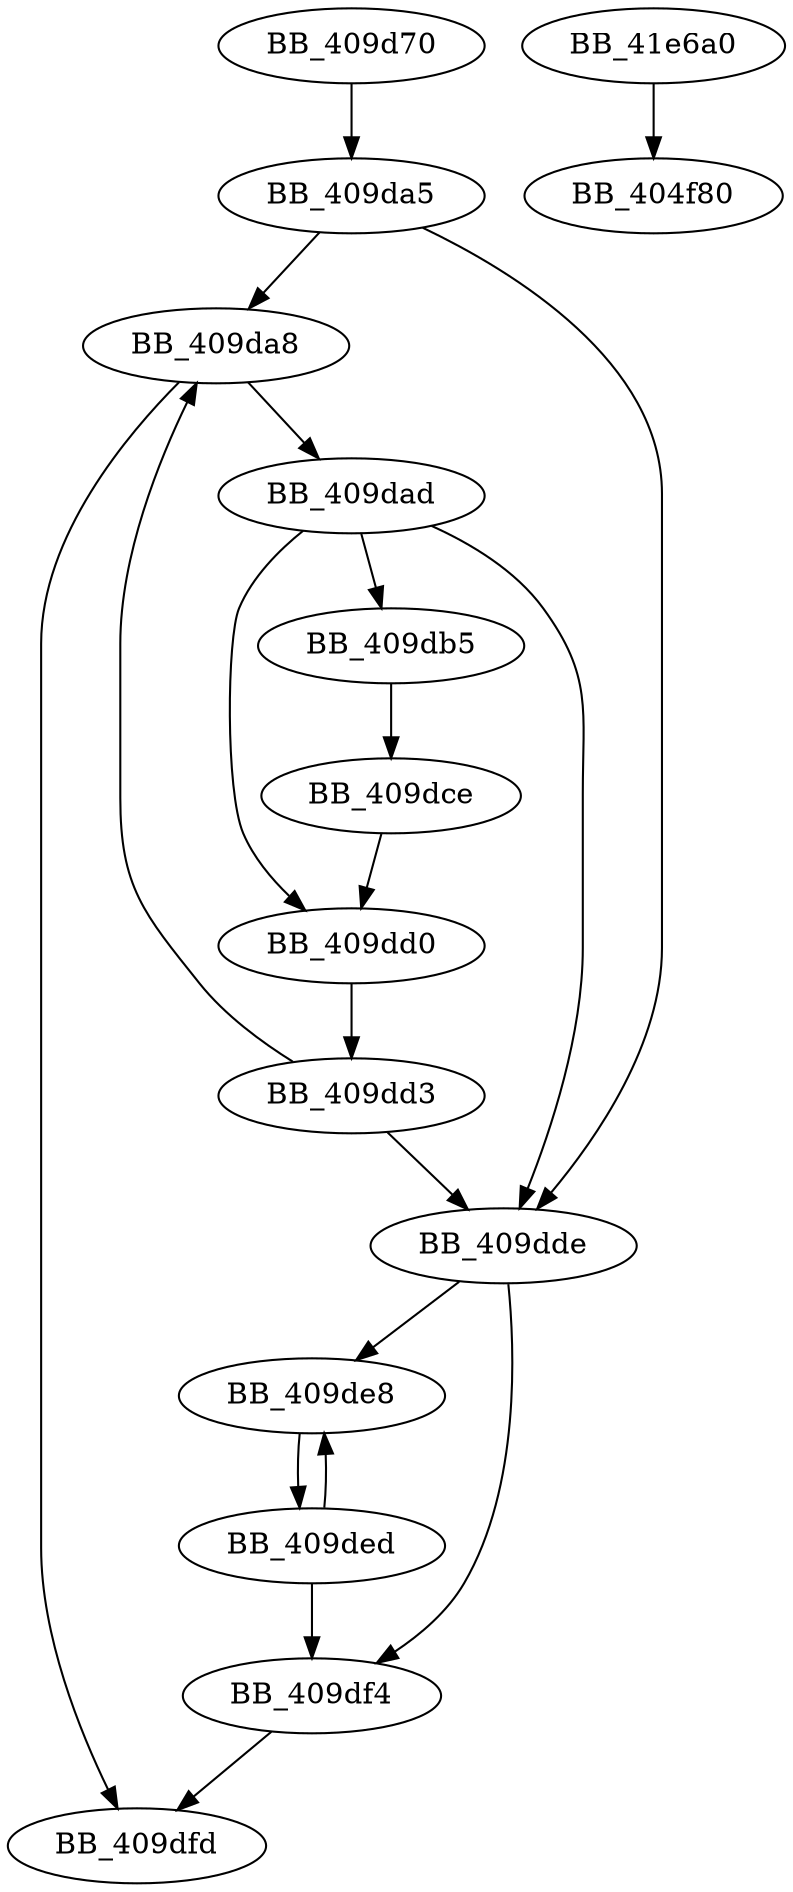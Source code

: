 DiGraph sub_409D70{
BB_409d70->BB_409da5
BB_409da5->BB_409da8
BB_409da5->BB_409dde
BB_409da8->BB_409dad
BB_409da8->BB_409dfd
BB_409dad->BB_409db5
BB_409dad->BB_409dd0
BB_409dad->BB_409dde
BB_409db5->BB_409dce
BB_409dce->BB_409dd0
BB_409dd0->BB_409dd3
BB_409dd3->BB_409da8
BB_409dd3->BB_409dde
BB_409dde->BB_409de8
BB_409dde->BB_409df4
BB_409de8->BB_409ded
BB_409ded->BB_409de8
BB_409ded->BB_409df4
BB_409df4->BB_409dfd
BB_41e6a0->BB_404f80
}
